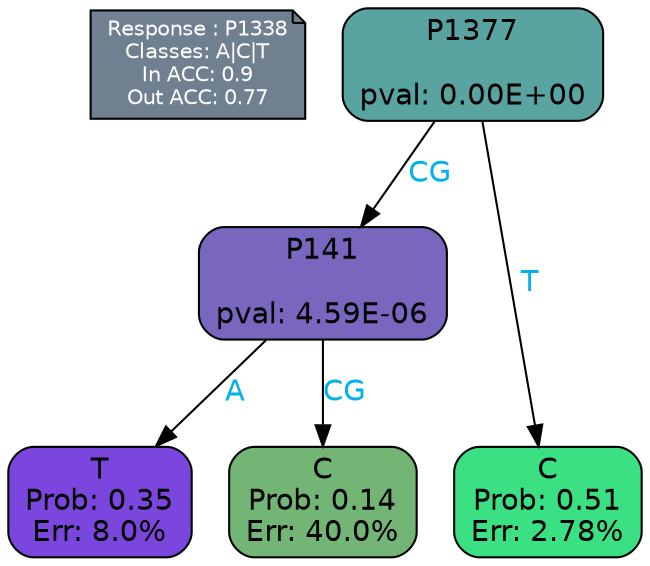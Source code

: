 digraph Tree {
node [shape=box, style="filled, rounded", color="black", fontname=helvetica] ;
graph [ranksep=equally, splines=polylines, bgcolor=transparent, dpi=600] ;
edge [fontname=helvetica] ;
LEGEND [label="Response : P1338
Classes: A|C|T
In ACC: 0.9
Out ACC: 0.77
",shape=note,align=left,style=filled,fillcolor="slategray",fontcolor="white",fontsize=10];1 [label="P1377

pval: 0.00E+00", fillcolor="#59a4a1"] ;
2 [label="P141

pval: 4.59E-06", fillcolor="#7966bf"] ;
3 [label="T
Prob: 0.35
Err: 8.0%", fillcolor="#7b46dd"] ;
4 [label="C
Prob: 0.14
Err: 40.0%", fillcolor="#73b575"] ;
5 [label="C
Prob: 0.51
Err: 2.78%", fillcolor="#3be083"] ;
1 -> 2 [label="CG",fontcolor=deepskyblue2] ;
1 -> 5 [label="T",fontcolor=deepskyblue2] ;
2 -> 3 [label="A",fontcolor=deepskyblue2] ;
2 -> 4 [label="CG",fontcolor=deepskyblue2] ;
{rank = same; 3;4;5;}{rank = same; LEGEND;1;}}